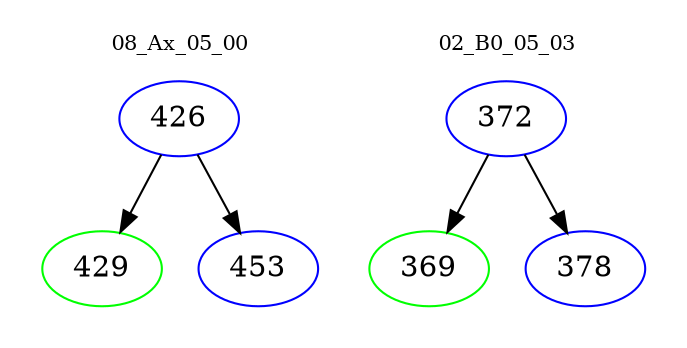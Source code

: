 digraph{
subgraph cluster_0 {
color = white
label = "08_Ax_05_00";
fontsize=10;
T0_426 [label="426", color="blue"]
T0_426 -> T0_429 [color="black"]
T0_429 [label="429", color="green"]
T0_426 -> T0_453 [color="black"]
T0_453 [label="453", color="blue"]
}
subgraph cluster_1 {
color = white
label = "02_B0_05_03";
fontsize=10;
T1_372 [label="372", color="blue"]
T1_372 -> T1_369 [color="black"]
T1_369 [label="369", color="green"]
T1_372 -> T1_378 [color="black"]
T1_378 [label="378", color="blue"]
}
}
